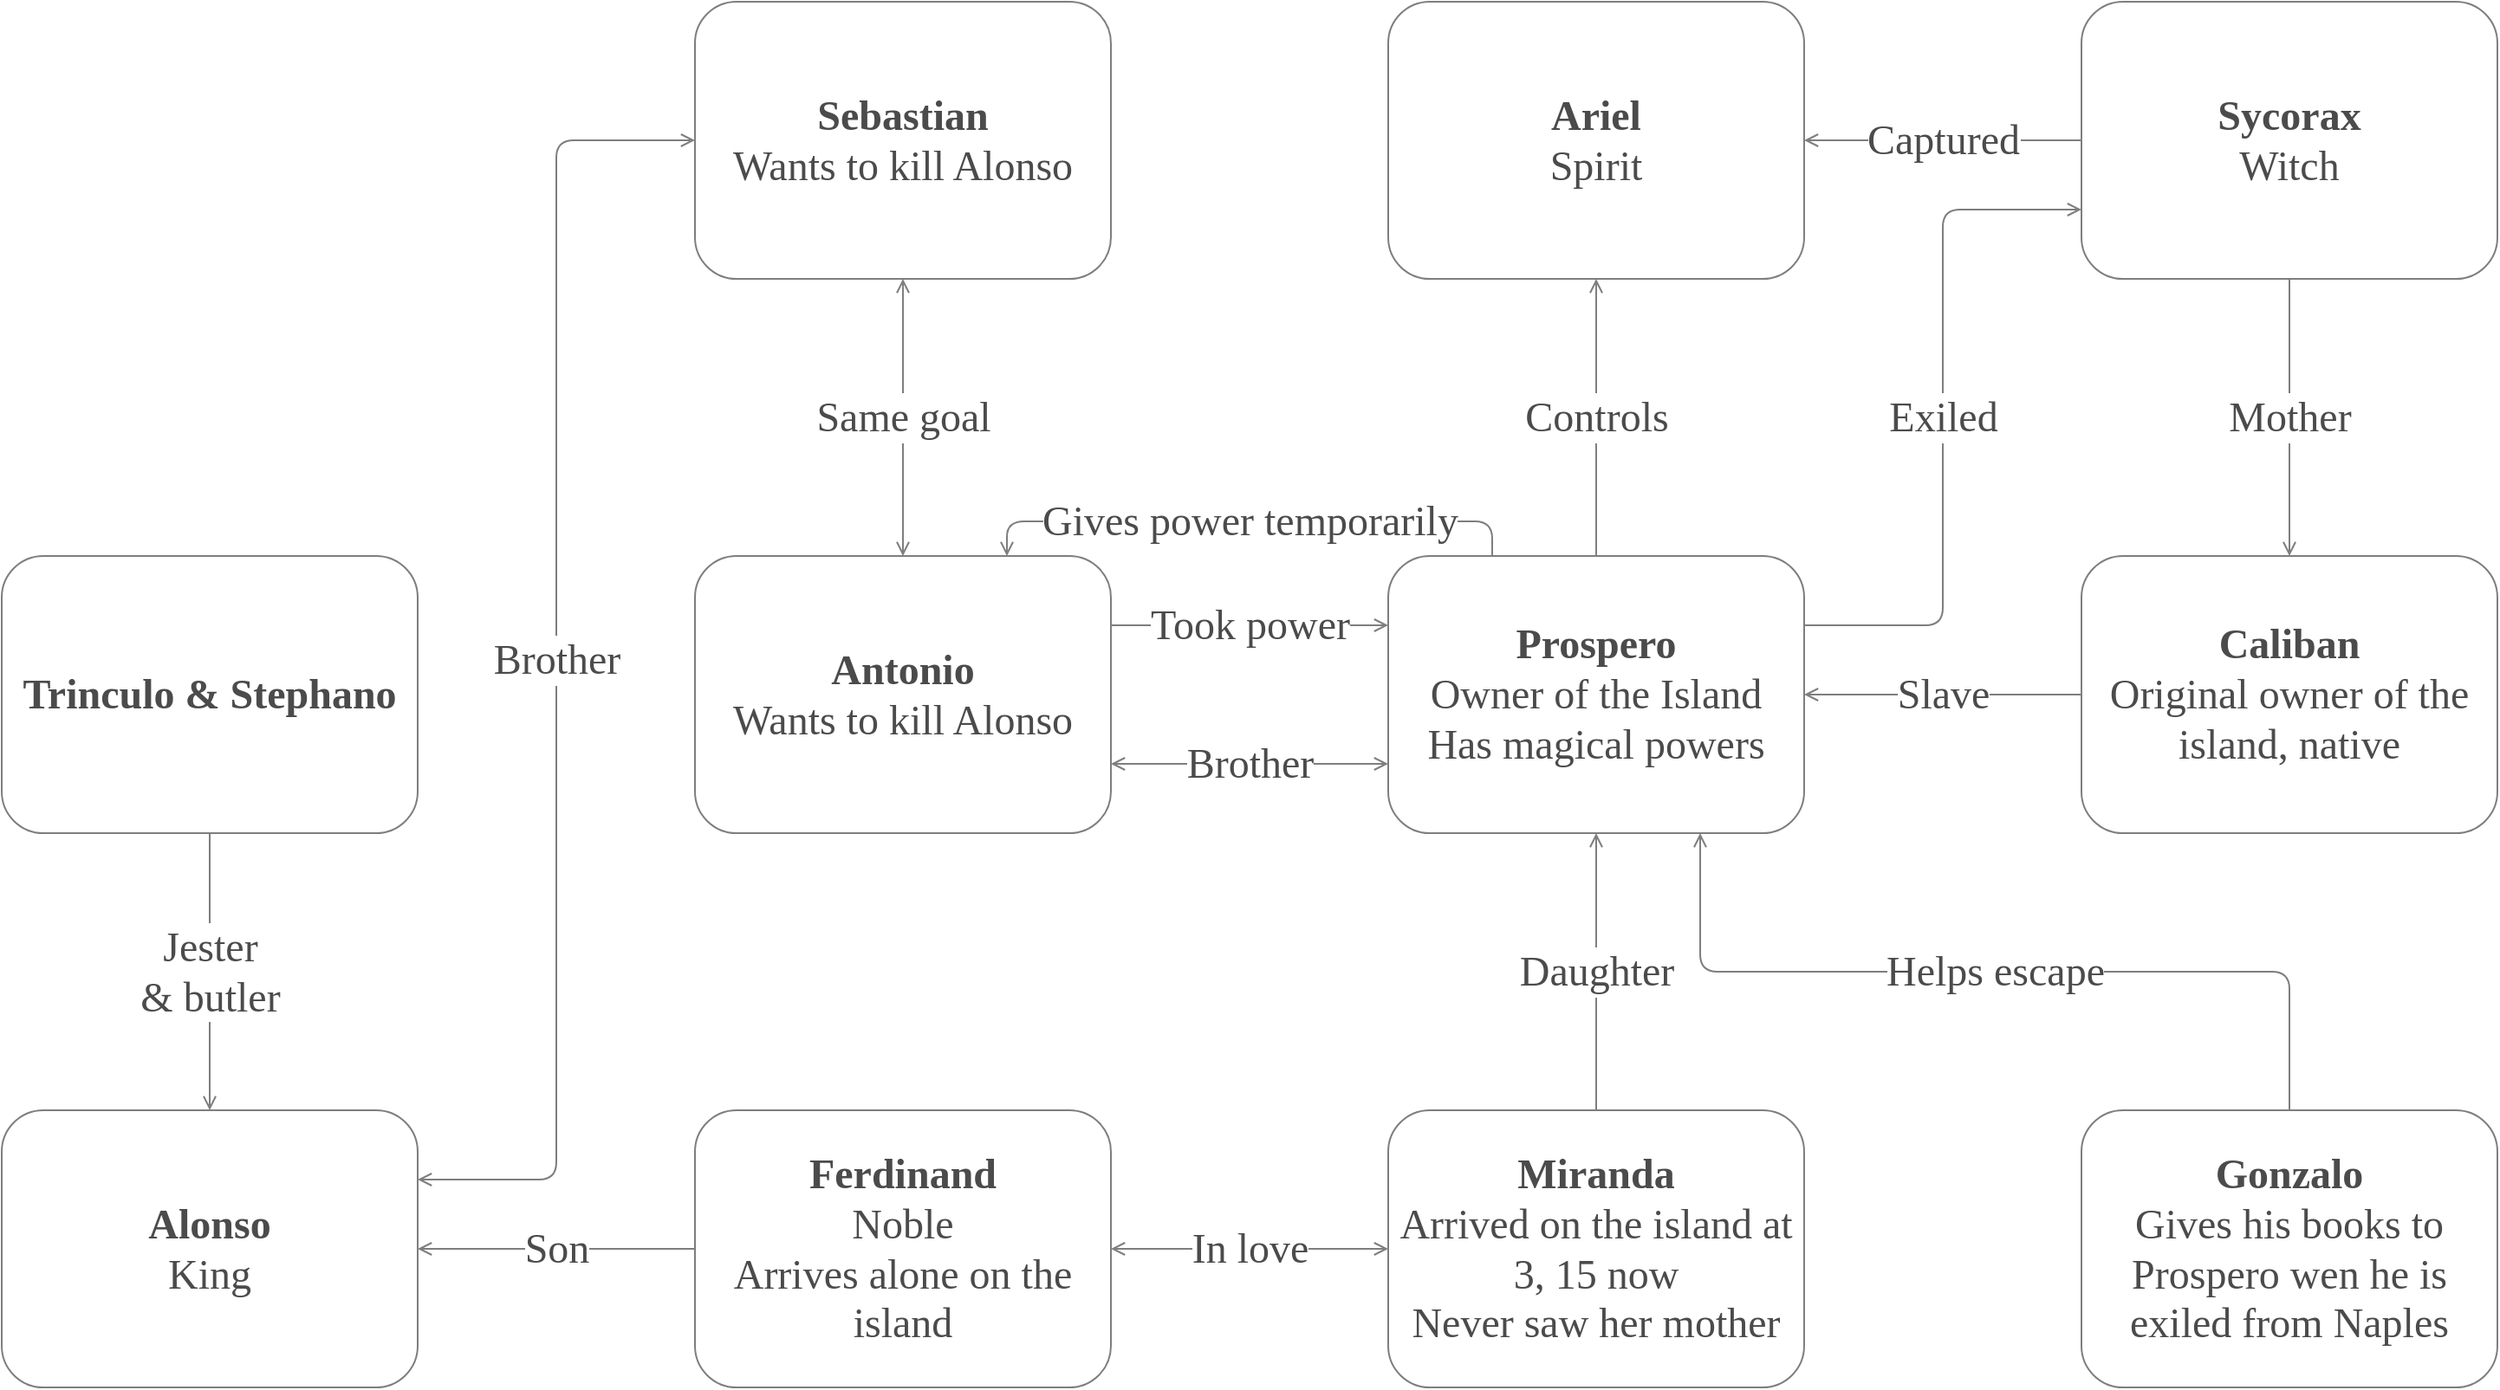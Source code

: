 <mxfile version="15.4.0" type="device"><diagram id="asrPZMm98rYkqawTgu1p" name="Page-1"><mxGraphModel dx="1422" dy="862" grid="1" gridSize="10" guides="1" tooltips="1" connect="1" arrows="1" fold="1" page="1" pageScale="1" pageWidth="1480" pageHeight="840" background="none" math="0" shadow="0"><root><mxCell id="0"/><mxCell id="1" parent="0"/><mxCell id="ZRe5EipwopZjVvHXA0qT-22" value="Brother" style="endArrow=open;startArrow=open;html=1;shadow=0;strokeColor=#7E7E7E;strokeWidth=1;fontFamily=CMU Sans Serif;fontSource=https%3A%2F%2Ffontlibrary.org%2Fassets%2Ffonts%2Fcmu-sans-serif%2F0da0d92e6bacf5e091c1ae85c4da581d%2F1b24573c1e6cf956df63c20903efe11d%2FCMUSansSerifMedium.ttf;fontSize=24;fontColor=#4b4b4b;entryX=0;entryY=0.75;entryDx=0;entryDy=0;exitX=1;exitY=0.75;exitDx=0;exitDy=0;startFill=0;endFill=0;edgeStyle=orthogonalEdgeStyle;spacingLeft=0;spacingBottom=0;spacingRight=0;verticalAlign=middle;" parent="1" source="ZRe5EipwopZjVvHXA0qT-9" target="ZRe5EipwopZjVvHXA0qT-1" edge="1"><mxGeometry width="50" height="50" relative="1" as="geometry"><mxPoint x="670" y="230" as="sourcePoint"/><mxPoint x="720" y="180" as="targetPoint"/></mxGeometry></mxCell><mxCell id="ZRe5EipwopZjVvHXA0qT-12" value="&lt;b style=&quot;font-size: 24px&quot;&gt;Trinculo &amp;amp; Stephano&lt;/b&gt;" style="whiteSpace=wrap;html=1;fontFamily=CMU Sans Serif;fontSource=https%3A%2F%2Ffontlibrary.org%2Fassets%2Ffonts%2Fcmu-sans-serif%2F0da0d92e6bacf5e091c1ae85c4da581d%2F1b24573c1e6cf956df63c20903efe11d%2FCMUSansSerifMedium.ttf;fontColor=#4b4b4b;strokeColor=#7e7e7e;rounded=1;verticalAlign=middle;fontSize=24;" parent="1" vertex="1"><mxGeometry x="20" y="340" width="240" height="160" as="geometry"/></mxCell><mxCell id="ZRe5EipwopZjVvHXA0qT-31" value="&lt;b style=&quot;font-size: 24px&quot;&gt;Ariel&lt;/b&gt;&lt;br style=&quot;font-size: 24px&quot;&gt;Spirit" style="whiteSpace=wrap;html=1;fontFamily=CMU Sans Serif;fontSource=https%3A%2F%2Ffontlibrary.org%2Fassets%2Ffonts%2Fcmu-sans-serif%2F0da0d92e6bacf5e091c1ae85c4da581d%2F1b24573c1e6cf956df63c20903efe11d%2FCMUSansSerifMedium.ttf;strokeColor=#7e7e7e;fontColor=#4b4b4b;fontSize=24;rounded=1;verticalAlign=middle;" parent="1" vertex="1"><mxGeometry x="820" y="20" width="240" height="160" as="geometry"/></mxCell><mxCell id="ZRe5EipwopZjVvHXA0qT-9" value="&lt;b style=&quot;font-size: 24px&quot;&gt;Antonio&lt;/b&gt;&lt;br style=&quot;font-size: 24px&quot;&gt;Wants to kill Alonso" style="whiteSpace=wrap;html=1;fontFamily=CMU Sans Serif;fontSource=https%3A%2F%2Ffontlibrary.org%2Fassets%2Ffonts%2Fcmu-sans-serif%2F0da0d92e6bacf5e091c1ae85c4da581d%2F1b24573c1e6cf956df63c20903efe11d%2FCMUSansSerifMedium.ttf;fontColor=#4b4b4b;strokeColor=#7e7e7e;rounded=1;verticalAlign=middle;fontSize=24;" parent="1" vertex="1"><mxGeometry x="420" y="340" width="240" height="160" as="geometry"/></mxCell><mxCell id="ZRe5EipwopZjVvHXA0qT-1" value="&lt;font data-font-src=&quot;https://fontlibrary.org/assets/fonts/cmu-sans-serif/0da0d92e6bacf5e091c1ae85c4da581d/1b24573c1e6cf956df63c20903efe11d/CMUSansSerifMedium.ttf&quot; style=&quot;font-size: 24px&quot;&gt;&lt;b style=&quot;font-size: 24px&quot;&gt;Prospero&lt;/b&gt;&lt;br style=&quot;font-size: 24px&quot;&gt;Owner of the Island&lt;br&gt;Has magical powers&lt;br style=&quot;font-size: 24px&quot;&gt;&lt;/font&gt;" style="whiteSpace=wrap;html=1;fontFamily=CMU Sans Serif;fontSource=https%3A%2F%2Ffontlibrary.org%2Fassets%2Ffonts%2Fcmu-sans-serif%2F0da0d92e6bacf5e091c1ae85c4da581d%2F1b24573c1e6cf956df63c20903efe11d%2FCMUSansSerifMedium.ttf;strokeColor=#7e7e7e;fontColor=#4b4b4b;fontSize=24;rounded=1;verticalAlign=middle;" parent="1" vertex="1"><mxGeometry x="820" y="340" width="240" height="160" as="geometry"/></mxCell><mxCell id="ZRe5EipwopZjVvHXA0qT-7" value="&lt;b style=&quot;font-size: 24px&quot;&gt;Miranda&lt;/b&gt;&lt;br&gt;Arrived on the island at 3, 15 now&lt;br&gt;Never saw her mother" style="whiteSpace=wrap;html=1;fontFamily=CMU Sans Serif;fontSource=https%3A%2F%2Ffontlibrary.org%2Fassets%2Ffonts%2Fcmu-sans-serif%2F0da0d92e6bacf5e091c1ae85c4da581d%2F1b24573c1e6cf956df63c20903efe11d%2FCMUSansSerifMedium.ttf;fontColor=#4b4b4b;strokeColor=#7e7e7e;rounded=1;verticalAlign=middle;fontSize=24;" parent="1" vertex="1"><mxGeometry x="820" y="660" width="240" height="160" as="geometry"/></mxCell><mxCell id="ZRe5EipwopZjVvHXA0qT-8" value="&lt;span style=&quot;color: rgb(75 , 75 , 75) ; font-family: &amp;#34;cmu sans serif&amp;#34; ; font-size: 24px ; font-style: normal ; font-weight: 400 ; letter-spacing: normal ; text-align: center ; text-indent: 0px ; text-transform: none ; word-spacing: 0px ; background-color: rgb(255 , 255 , 255) ; display: inline ; float: none&quot;&gt;Daughter&lt;/span&gt;" style="edgeStyle=orthogonalEdgeStyle;orthogonalLoop=1;jettySize=auto;html=1;shadow=0;startArrow=open;startFill=0;endArrow=none;endFill=0;fontFamily=CMU Sans Serif;fontSource=https%3A%2F%2Ffontlibrary.org%2Fassets%2Ffonts%2Fcmu-sans-serif%2F0da0d92e6bacf5e091c1ae85c4da581d%2F1b24573c1e6cf956df63c20903efe11d%2FCMUSansSerifMedium.ttf;fontColor=#4b4b4b;fontSize=24;strokeColor=#7E7E7E;verticalAlign=middle;" parent="1" source="ZRe5EipwopZjVvHXA0qT-1" target="ZRe5EipwopZjVvHXA0qT-7" edge="1"><mxGeometry x="420" y="20" as="geometry"/></mxCell><mxCell id="ZRe5EipwopZjVvHXA0qT-23" value="&lt;b style=&quot;font-size: 24px&quot;&gt;Caliban&lt;/b&gt;&lt;br style=&quot;font-size: 24px&quot;&gt;Original owner of the island, native" style="whiteSpace=wrap;html=1;fontFamily=CMU Sans Serif;fontSource=https%3A%2F%2Ffontlibrary.org%2Fassets%2Ffonts%2Fcmu-sans-serif%2F0da0d92e6bacf5e091c1ae85c4da581d%2F1b24573c1e6cf956df63c20903efe11d%2FCMUSansSerifMedium.ttf;fontColor=#4b4b4b;strokeColor=#7e7e7e;rounded=1;verticalAlign=middle;fontSize=24;" parent="1" vertex="1"><mxGeometry x="1220" y="340" width="240" height="160" as="geometry"/></mxCell><mxCell id="ZRe5EipwopZjVvHXA0qT-24" value="Slave" style="edgeStyle=orthogonalEdgeStyle;jumpSize=1;orthogonalLoop=1;jettySize=auto;html=1;shadow=0;startArrow=open;startFill=0;endArrow=none;endFill=0;strokeColor=#7E7E7E;strokeWidth=1;fontFamily=CMU Sans Serif;fontSource=https%3A%2F%2Ffontlibrary.org%2Fassets%2Ffonts%2Fcmu-sans-serif%2F0da0d92e6bacf5e091c1ae85c4da581d%2F1b24573c1e6cf956df63c20903efe11d%2FCMUSansSerifMedium.ttf;fontSize=24;fontColor=#4b4b4b;verticalAlign=middle;" parent="1" source="ZRe5EipwopZjVvHXA0qT-1" target="ZRe5EipwopZjVvHXA0qT-23" edge="1"><mxGeometry x="420" y="60" as="geometry"/></mxCell><mxCell id="ZRe5EipwopZjVvHXA0qT-25" value="&lt;b&gt;Sycorax&lt;/b&gt;&lt;br style=&quot;font-size: 24px&quot;&gt;Witch" style="whiteSpace=wrap;html=1;fontFamily=CMU Sans Serif;fontSource=https%3A%2F%2Ffontlibrary.org%2Fassets%2Ffonts%2Fcmu-sans-serif%2F0da0d92e6bacf5e091c1ae85c4da581d%2F1b24573c1e6cf956df63c20903efe11d%2FCMUSansSerifMedium.ttf;fontColor=#4b4b4b;strokeColor=#7e7e7e;rounded=1;verticalAlign=middle;fontSize=24;" parent="1" vertex="1"><mxGeometry x="1220" y="20" width="240" height="160" as="geometry"/></mxCell><mxCell id="ZRe5EipwopZjVvHXA0qT-26" value="Mother" style="edgeStyle=orthogonalEdgeStyle;jumpSize=1;orthogonalLoop=1;jettySize=auto;html=1;shadow=0;startArrow=open;startFill=0;endArrow=none;endFill=0;strokeColor=#7E7E7E;strokeWidth=1;fontFamily=CMU Sans Serif;fontSource=https%3A%2F%2Ffontlibrary.org%2Fassets%2Ffonts%2Fcmu-sans-serif%2F0da0d92e6bacf5e091c1ae85c4da581d%2F1b24573c1e6cf956df63c20903efe11d%2FCMUSansSerifMedium.ttf;fontSize=24;fontColor=#4b4b4b;verticalAlign=middle;entryX=0.5;entryY=1;entryDx=0;entryDy=0;exitX=0.5;exitY=0;exitDx=0;exitDy=0;" parent="1" source="ZRe5EipwopZjVvHXA0qT-23" target="ZRe5EipwopZjVvHXA0qT-25" edge="1"><mxGeometry x="420" y="20" as="geometry"/></mxCell><mxCell id="ZRe5EipwopZjVvHXA0qT-27" value="&lt;b style=&quot;font-size: 24px&quot;&gt;Alonso&lt;/b&gt;&lt;br style=&quot;font-size: 24px&quot;&gt;King" style="whiteSpace=wrap;html=1;fontFamily=CMU Sans Serif;fontSource=https%3A%2F%2Ffontlibrary.org%2Fassets%2Ffonts%2Fcmu-sans-serif%2F0da0d92e6bacf5e091c1ae85c4da581d%2F1b24573c1e6cf956df63c20903efe11d%2FCMUSansSerifMedium.ttf;fontColor=#4b4b4b;strokeColor=#7e7e7e;rounded=1;verticalAlign=middle;fontSize=24;" parent="1" vertex="1"><mxGeometry x="20" y="660" width="240" height="160" as="geometry"/></mxCell><mxCell id="ZRe5EipwopZjVvHXA0qT-28" value="Took power" style="edgeStyle=orthogonalEdgeStyle;jumpSize=1;orthogonalLoop=1;jettySize=auto;html=1;shadow=0;startArrow=none;startFill=0;endArrow=open;endFill=0;strokeColor=#7E7E7E;strokeWidth=1;fontFamily=CMU Sans Serif;fontSource=https%3A%2F%2Ffontlibrary.org%2Fassets%2Ffonts%2Fcmu-sans-serif%2F0da0d92e6bacf5e091c1ae85c4da581d%2F1b24573c1e6cf956df63c20903efe11d%2FCMUSansSerifMedium.ttf;fontSize=24;fontColor=#4b4b4b;verticalAlign=middle;exitX=1;exitY=0.25;exitDx=0;exitDy=0;entryX=0;entryY=0.25;entryDx=0;entryDy=0;" parent="1" source="ZRe5EipwopZjVvHXA0qT-9" target="ZRe5EipwopZjVvHXA0qT-1" edge="1"><mxGeometry x="420" y="60" as="geometry"/></mxCell><mxCell id="ZRe5EipwopZjVvHXA0qT-29" value="&lt;span style=&quot;font-size: 24px&quot;&gt;&lt;b&gt;Ferdinand&lt;/b&gt;&lt;br&gt;Noble&lt;br&gt;Arrives alone on the island&lt;br&gt;&lt;/span&gt;" style="whiteSpace=wrap;html=1;fontFamily=CMU Sans Serif;fontSource=https%3A%2F%2Ffontlibrary.org%2Fassets%2Ffonts%2Fcmu-sans-serif%2F0da0d92e6bacf5e091c1ae85c4da581d%2F1b24573c1e6cf956df63c20903efe11d%2FCMUSansSerifMedium.ttf;fontColor=#4b4b4b;strokeColor=#7e7e7e;rounded=1;verticalAlign=middle;fontSize=24;" parent="1" vertex="1"><mxGeometry x="420" y="660" width="240" height="160" as="geometry"/></mxCell><mxCell id="ZRe5EipwopZjVvHXA0qT-30" value="Son" style="edgeStyle=orthogonalEdgeStyle;jumpSize=1;orthogonalLoop=1;jettySize=auto;html=1;shadow=0;startArrow=open;startFill=0;endArrow=none;endFill=0;strokeColor=#7E7E7E;strokeWidth=1;fontFamily=CMU Sans Serif;fontSource=https%3A%2F%2Ffontlibrary.org%2Fassets%2Ffonts%2Fcmu-sans-serif%2F0da0d92e6bacf5e091c1ae85c4da581d%2F1b24573c1e6cf956df63c20903efe11d%2FCMUSansSerifMedium.ttf;fontSize=24;fontColor=#4b4b4b;verticalAlign=middle;" parent="1" source="ZRe5EipwopZjVvHXA0qT-27" target="ZRe5EipwopZjVvHXA0qT-29" edge="1"><mxGeometry x="420" y="20" as="geometry"/></mxCell><mxCell id="lvu-gqE3-65HDV3zig5D-1" value="In love" style="edgeStyle=orthogonalEdgeStyle;jumpSize=1;orthogonalLoop=1;jettySize=auto;html=1;shadow=0;startArrow=open;startFill=0;endArrow=open;endFill=0;strokeColor=#7E7E7E;strokeWidth=1;fontFamily=CMU Sans Serif;fontSource=https%3A%2F%2Ffontlibrary.org%2Fassets%2Ffonts%2Fcmu-sans-serif%2F0da0d92e6bacf5e091c1ae85c4da581d%2F1b24573c1e6cf956df63c20903efe11d%2FCMUSansSerifMedium.ttf;fontSize=24;fontColor=#4b4b4b;verticalAlign=middle;entryX=0;entryY=0.5;entryDx=0;entryDy=0;exitX=1;exitY=0.5;exitDx=0;exitDy=0;" parent="1" source="ZRe5EipwopZjVvHXA0qT-29" target="ZRe5EipwopZjVvHXA0qT-7" edge="1"><mxGeometry x="-140" y="-40" as="geometry"><mxPoint x="780" y="280" as="sourcePoint"/><mxPoint x="780" y="120" as="targetPoint"/></mxGeometry></mxCell><mxCell id="rc4NRGeTavS-9MdgXsuD-1" value="Exiled" style="edgeStyle=orthogonalEdgeStyle;jumpSize=1;orthogonalLoop=1;jettySize=auto;html=1;shadow=0;startArrow=none;startFill=0;endArrow=open;endFill=0;strokeColor=#7E7E7E;strokeWidth=1;fontFamily=CMU Sans Serif;fontSource=https%3A%2F%2Ffontlibrary.org%2Fassets%2Ffonts%2Fcmu-sans-serif%2F0da0d92e6bacf5e091c1ae85c4da581d%2F1b24573c1e6cf956df63c20903efe11d%2FCMUSansSerifMedium.ttf;fontSize=24;fontColor=#4b4b4b;verticalAlign=middle;entryX=0;entryY=0.75;entryDx=0;entryDy=0;exitX=1;exitY=0.25;exitDx=0;exitDy=0;" parent="1" source="ZRe5EipwopZjVvHXA0qT-1" target="ZRe5EipwopZjVvHXA0qT-25" edge="1"><mxGeometry x="280" y="130" as="geometry"><mxPoint x="1080" y="290" as="sourcePoint"/><mxPoint x="1240" y="290" as="targetPoint"/></mxGeometry></mxCell><mxCell id="rc4NRGeTavS-9MdgXsuD-2" value="Jester&lt;br&gt;&amp;amp; butler" style="edgeStyle=orthogonalEdgeStyle;jumpSize=1;orthogonalLoop=1;jettySize=auto;html=1;shadow=0;startArrow=open;startFill=0;endArrow=none;endFill=0;strokeColor=#7E7E7E;strokeWidth=1;fontFamily=CMU Sans Serif;fontSource=https%3A%2F%2Ffontlibrary.org%2Fassets%2Ffonts%2Fcmu-sans-serif%2F0da0d92e6bacf5e091c1ae85c4da581d%2F1b24573c1e6cf956df63c20903efe11d%2FCMUSansSerifMedium.ttf;fontSize=24;fontColor=#4b4b4b;verticalAlign=middle;entryX=0.5;entryY=1;entryDx=0;entryDy=0;exitX=0.5;exitY=0;exitDx=0;exitDy=0;" parent="1" source="ZRe5EipwopZjVvHXA0qT-27" target="ZRe5EipwopZjVvHXA0qT-12" edge="1"><mxGeometry x="-180" y="400" as="geometry"><mxPoint x="600" y="650" as="sourcePoint"/><mxPoint x="760" y="370" as="targetPoint"/></mxGeometry></mxCell><mxCell id="rc4NRGeTavS-9MdgXsuD-3" value="Captured" style="edgeStyle=orthogonalEdgeStyle;jumpSize=1;orthogonalLoop=1;jettySize=auto;html=1;shadow=0;startArrow=open;startFill=0;endArrow=none;endFill=0;strokeColor=#7E7E7E;strokeWidth=1;fontFamily=CMU Sans Serif;fontSource=https%3A%2F%2Ffontlibrary.org%2Fassets%2Ffonts%2Fcmu-sans-serif%2F0da0d92e6bacf5e091c1ae85c4da581d%2F1b24573c1e6cf956df63c20903efe11d%2FCMUSansSerifMedium.ttf;fontSize=24;fontColor=#4b4b4b;verticalAlign=middle;entryX=0;entryY=0.5;entryDx=0;entryDy=0;exitX=1;exitY=0.5;exitDx=0;exitDy=0;" parent="1" source="ZRe5EipwopZjVvHXA0qT-31" target="ZRe5EipwopZjVvHXA0qT-25" edge="1"><mxGeometry x="290" y="140" as="geometry"><mxPoint x="1070" y="390" as="sourcePoint"/><mxPoint x="1230" y="150" as="targetPoint"/></mxGeometry></mxCell><mxCell id="rc4NRGeTavS-9MdgXsuD-4" value="Controls" style="edgeStyle=orthogonalEdgeStyle;jumpSize=1;orthogonalLoop=1;jettySize=auto;html=1;shadow=0;startArrow=open;startFill=0;endArrow=none;endFill=0;strokeColor=#7E7E7E;strokeWidth=1;fontFamily=CMU Sans Serif;fontSource=https%3A%2F%2Ffontlibrary.org%2Fassets%2Ffonts%2Fcmu-sans-serif%2F0da0d92e6bacf5e091c1ae85c4da581d%2F1b24573c1e6cf956df63c20903efe11d%2FCMUSansSerifMedium.ttf;fontSize=24;fontColor=#4b4b4b;verticalAlign=middle;entryX=0.5;entryY=0;entryDx=0;entryDy=0;exitX=0.5;exitY=1;exitDx=0;exitDy=0;" parent="1" source="ZRe5EipwopZjVvHXA0qT-31" target="ZRe5EipwopZjVvHXA0qT-1" edge="1"><mxGeometry x="300" y="150" as="geometry"><mxPoint x="1070" y="110" as="sourcePoint"/><mxPoint x="1230" y="110" as="targetPoint"/></mxGeometry></mxCell><mxCell id="rc4NRGeTavS-9MdgXsuD-5" value="Brother" style="endArrow=open;startArrow=open;html=1;shadow=0;strokeColor=#7E7E7E;strokeWidth=1;fontFamily=CMU Sans Serif;fontSource=https%3A%2F%2Ffontlibrary.org%2Fassets%2Ffonts%2Fcmu-sans-serif%2F0da0d92e6bacf5e091c1ae85c4da581d%2F1b24573c1e6cf956df63c20903efe11d%2FCMUSansSerifMedium.ttf;fontSize=24;fontColor=#4b4b4b;entryX=1;entryY=0.25;entryDx=0;entryDy=0;exitX=0;exitY=0.5;exitDx=0;exitDy=0;startFill=0;endFill=0;edgeStyle=orthogonalEdgeStyle;spacingLeft=0;spacingBottom=0;spacingRight=0;verticalAlign=middle;" parent="1" source="rc4NRGeTavS-9MdgXsuD-6" target="ZRe5EipwopZjVvHXA0qT-27" edge="1"><mxGeometry width="50" height="50" relative="1" as="geometry"><mxPoint x="270" y="230" as="sourcePoint"/><mxPoint x="480" y="340" as="targetPoint"/></mxGeometry></mxCell><mxCell id="rc4NRGeTavS-9MdgXsuD-6" value="&lt;b style=&quot;font-size: 24px&quot;&gt;Sebastian&lt;/b&gt;&lt;br style=&quot;font-size: 24px&quot;&gt;Wants to kill Alonso" style="whiteSpace=wrap;html=1;fontFamily=CMU Sans Serif;fontSource=https%3A%2F%2Ffontlibrary.org%2Fassets%2Ffonts%2Fcmu-sans-serif%2F0da0d92e6bacf5e091c1ae85c4da581d%2F1b24573c1e6cf956df63c20903efe11d%2FCMUSansSerifMedium.ttf;fontColor=#4b4b4b;strokeColor=#7e7e7e;rounded=1;verticalAlign=middle;fontSize=24;" parent="1" vertex="1"><mxGeometry x="420" y="20" width="240" height="160" as="geometry"/></mxCell><mxCell id="rc4NRGeTavS-9MdgXsuD-7" value="&lt;b&gt;Gonzalo&lt;/b&gt;&lt;br style=&quot;font-size: 24px&quot;&gt;Gives his books to Prospero wen he is exiled from Naples" style="whiteSpace=wrap;html=1;fontFamily=CMU Sans Serif;fontSource=https%3A%2F%2Ffontlibrary.org%2Fassets%2Ffonts%2Fcmu-sans-serif%2F0da0d92e6bacf5e091c1ae85c4da581d%2F1b24573c1e6cf956df63c20903efe11d%2FCMUSansSerifMedium.ttf;fontColor=#4b4b4b;strokeColor=#7e7e7e;rounded=1;verticalAlign=middle;fontSize=24;" parent="1" vertex="1"><mxGeometry x="1220" y="660" width="240" height="160" as="geometry"/></mxCell><mxCell id="rc4NRGeTavS-9MdgXsuD-8" value="Helps escape" style="edgeStyle=orthogonalEdgeStyle;jumpSize=1;orthogonalLoop=1;jettySize=auto;html=1;shadow=0;startArrow=open;startFill=0;endArrow=none;endFill=0;strokeColor=#7E7E7E;strokeWidth=1;fontFamily=CMU Sans Serif;fontSource=https%3A%2F%2Ffontlibrary.org%2Fassets%2Ffonts%2Fcmu-sans-serif%2F0da0d92e6bacf5e091c1ae85c4da581d%2F1b24573c1e6cf956df63c20903efe11d%2FCMUSansSerifMedium.ttf;fontSize=24;fontColor=#4b4b4b;verticalAlign=middle;entryX=0.5;entryY=0;entryDx=0;entryDy=0;exitX=0.75;exitY=1;exitDx=0;exitDy=0;" parent="1" source="ZRe5EipwopZjVvHXA0qT-1" target="rc4NRGeTavS-9MdgXsuD-7" edge="1"><mxGeometry x="290" y="770" as="geometry"><mxPoint x="1060" y="730" as="sourcePoint"/><mxPoint x="1230" y="780" as="targetPoint"/></mxGeometry></mxCell><mxCell id="rc4NRGeTavS-9MdgXsuD-9" value="Same goal" style="endArrow=open;startArrow=open;html=1;shadow=0;strokeColor=#7E7E7E;strokeWidth=1;fontFamily=CMU Sans Serif;fontSource=https%3A%2F%2Ffontlibrary.org%2Fassets%2Ffonts%2Fcmu-sans-serif%2F0da0d92e6bacf5e091c1ae85c4da581d%2F1b24573c1e6cf956df63c20903efe11d%2FCMUSansSerifMedium.ttf;fontSize=24;fontColor=#4b4b4b;entryX=0.5;entryY=0;entryDx=0;entryDy=0;exitX=0.5;exitY=1;exitDx=0;exitDy=0;startFill=0;endFill=0;edgeStyle=orthogonalEdgeStyle;spacingLeft=0;spacingBottom=0;spacingRight=0;verticalAlign=middle;" parent="1" source="rc4NRGeTavS-9MdgXsuD-6" target="ZRe5EipwopZjVvHXA0qT-9" edge="1"><mxGeometry width="50" height="50" relative="1" as="geometry"><mxPoint x="430" y="110" as="sourcePoint"/><mxPoint x="270" y="710.0" as="targetPoint"/></mxGeometry></mxCell><mxCell id="rc4NRGeTavS-9MdgXsuD-11" value="Gives power temporarily" style="edgeStyle=orthogonalEdgeStyle;jumpSize=1;orthogonalLoop=1;jettySize=auto;html=1;shadow=0;startArrow=open;startFill=0;endArrow=none;endFill=0;strokeColor=#7E7E7E;strokeWidth=1;fontFamily=CMU Sans Serif;fontSource=https%3A%2F%2Ffontlibrary.org%2Fassets%2Ffonts%2Fcmu-sans-serif%2F0da0d92e6bacf5e091c1ae85c4da581d%2F1b24573c1e6cf956df63c20903efe11d%2FCMUSansSerifMedium.ttf;fontSize=24;fontColor=#4b4b4b;verticalAlign=middle;entryX=0.25;entryY=0;entryDx=0;entryDy=0;exitX=0.75;exitY=0;exitDx=0;exitDy=0;" parent="1" source="ZRe5EipwopZjVvHXA0qT-9" target="ZRe5EipwopZjVvHXA0qT-1" edge="1"><mxGeometry as="geometry"><mxPoint x="950.0" y="190" as="sourcePoint"/><mxPoint x="950.0" y="350.0" as="targetPoint"/><mxPoint y="-20" as="offset"/></mxGeometry></mxCell></root></mxGraphModel></diagram></mxfile>